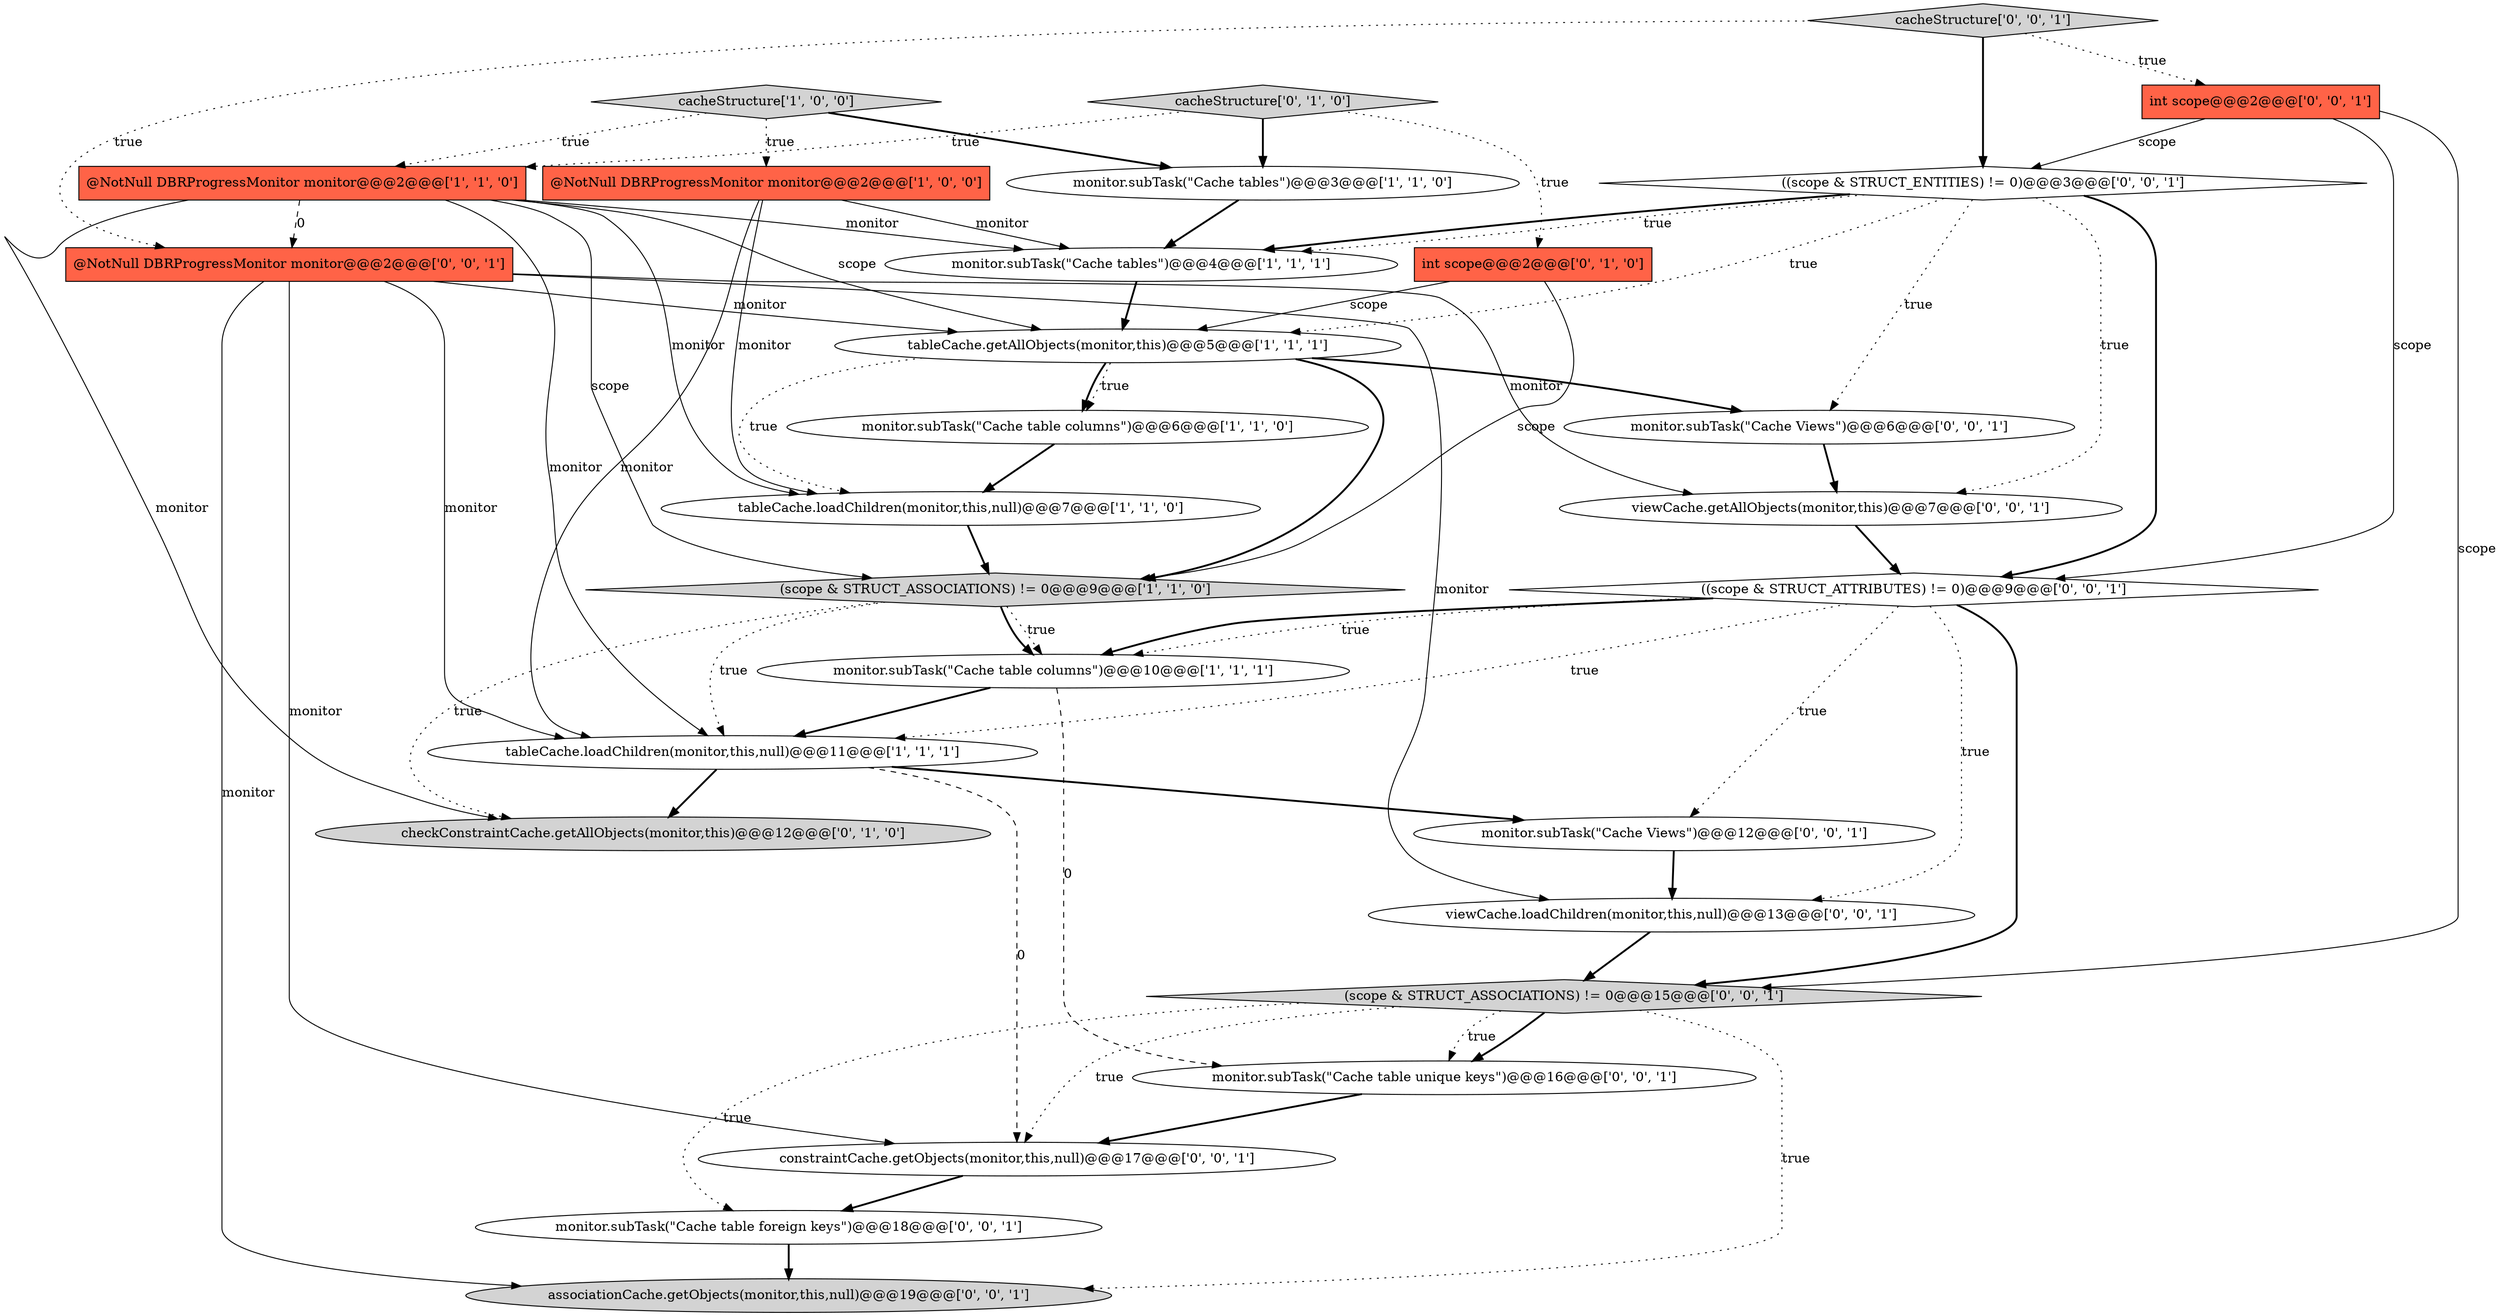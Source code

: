 digraph {
3 [style = filled, label = "@NotNull DBRProgressMonitor monitor@@@2@@@['1', '0', '0']", fillcolor = tomato, shape = box image = "AAA0AAABBB1BBB"];
5 [style = filled, label = "(scope & STRUCT_ASSOCIATIONS) != 0@@@9@@@['1', '1', '0']", fillcolor = lightgray, shape = diamond image = "AAA0AAABBB1BBB"];
13 [style = filled, label = "cacheStructure['0', '1', '0']", fillcolor = lightgray, shape = diamond image = "AAA0AAABBB2BBB"];
1 [style = filled, label = "tableCache.loadChildren(monitor,this,null)@@@11@@@['1', '1', '1']", fillcolor = white, shape = ellipse image = "AAA0AAABBB1BBB"];
23 [style = filled, label = "@NotNull DBRProgressMonitor monitor@@@2@@@['0', '0', '1']", fillcolor = tomato, shape = box image = "AAA0AAABBB3BBB"];
19 [style = filled, label = "((scope & STRUCT_ENTITIES) != 0)@@@3@@@['0', '0', '1']", fillcolor = white, shape = diamond image = "AAA0AAABBB3BBB"];
7 [style = filled, label = "@NotNull DBRProgressMonitor monitor@@@2@@@['1', '1', '0']", fillcolor = tomato, shape = box image = "AAA0AAABBB1BBB"];
8 [style = filled, label = "tableCache.getAllObjects(monitor,this)@@@5@@@['1', '1', '1']", fillcolor = white, shape = ellipse image = "AAA0AAABBB1BBB"];
24 [style = filled, label = "associationCache.getObjects(monitor,this,null)@@@19@@@['0', '0', '1']", fillcolor = lightgray, shape = ellipse image = "AAA0AAABBB3BBB"];
10 [style = filled, label = "monitor.subTask(\"Cache tables\")@@@3@@@['1', '1', '0']", fillcolor = white, shape = ellipse image = "AAA0AAABBB1BBB"];
22 [style = filled, label = "(scope & STRUCT_ASSOCIATIONS) != 0@@@15@@@['0', '0', '1']", fillcolor = lightgray, shape = diamond image = "AAA0AAABBB3BBB"];
6 [style = filled, label = "monitor.subTask(\"Cache tables\")@@@4@@@['1', '1', '1']", fillcolor = white, shape = ellipse image = "AAA0AAABBB1BBB"];
9 [style = filled, label = "monitor.subTask(\"Cache table columns\")@@@6@@@['1', '1', '0']", fillcolor = white, shape = ellipse image = "AAA0AAABBB1BBB"];
0 [style = filled, label = "cacheStructure['1', '0', '0']", fillcolor = lightgray, shape = diamond image = "AAA0AAABBB1BBB"];
11 [style = filled, label = "int scope@@@2@@@['0', '1', '0']", fillcolor = tomato, shape = box image = "AAA0AAABBB2BBB"];
15 [style = filled, label = "constraintCache.getObjects(monitor,this,null)@@@17@@@['0', '0', '1']", fillcolor = white, shape = ellipse image = "AAA0AAABBB3BBB"];
14 [style = filled, label = "int scope@@@2@@@['0', '0', '1']", fillcolor = tomato, shape = box image = "AAA0AAABBB3BBB"];
2 [style = filled, label = "tableCache.loadChildren(monitor,this,null)@@@7@@@['1', '1', '0']", fillcolor = white, shape = ellipse image = "AAA0AAABBB1BBB"];
18 [style = filled, label = "monitor.subTask(\"Cache table unique keys\")@@@16@@@['0', '0', '1']", fillcolor = white, shape = ellipse image = "AAA0AAABBB3BBB"];
26 [style = filled, label = "monitor.subTask(\"Cache table foreign keys\")@@@18@@@['0', '0', '1']", fillcolor = white, shape = ellipse image = "AAA0AAABBB3BBB"];
16 [style = filled, label = "monitor.subTask(\"Cache Views\")@@@6@@@['0', '0', '1']", fillcolor = white, shape = ellipse image = "AAA0AAABBB3BBB"];
12 [style = filled, label = "checkConstraintCache.getAllObjects(monitor,this)@@@12@@@['0', '1', '0']", fillcolor = lightgray, shape = ellipse image = "AAA1AAABBB2BBB"];
21 [style = filled, label = "viewCache.loadChildren(monitor,this,null)@@@13@@@['0', '0', '1']", fillcolor = white, shape = ellipse image = "AAA0AAABBB3BBB"];
27 [style = filled, label = "cacheStructure['0', '0', '1']", fillcolor = lightgray, shape = diamond image = "AAA0AAABBB3BBB"];
4 [style = filled, label = "monitor.subTask(\"Cache table columns\")@@@10@@@['1', '1', '1']", fillcolor = white, shape = ellipse image = "AAA0AAABBB1BBB"];
20 [style = filled, label = "monitor.subTask(\"Cache Views\")@@@12@@@['0', '0', '1']", fillcolor = white, shape = ellipse image = "AAA0AAABBB3BBB"];
25 [style = filled, label = "viewCache.getAllObjects(monitor,this)@@@7@@@['0', '0', '1']", fillcolor = white, shape = ellipse image = "AAA0AAABBB3BBB"];
17 [style = filled, label = "((scope & STRUCT_ATTRIBUTES) != 0)@@@9@@@['0', '0', '1']", fillcolor = white, shape = diamond image = "AAA0AAABBB3BBB"];
8->16 [style = bold, label=""];
11->5 [style = solid, label="scope"];
14->22 [style = solid, label="scope"];
11->8 [style = solid, label="scope"];
26->24 [style = bold, label=""];
23->21 [style = solid, label="monitor"];
8->9 [style = bold, label=""];
19->6 [style = bold, label=""];
7->2 [style = solid, label="monitor"];
8->5 [style = bold, label=""];
10->6 [style = bold, label=""];
21->22 [style = bold, label=""];
27->14 [style = dotted, label="true"];
7->5 [style = solid, label="scope"];
17->1 [style = dotted, label="true"];
7->1 [style = solid, label="monitor"];
16->25 [style = bold, label=""];
7->12 [style = solid, label="monitor"];
23->15 [style = solid, label="monitor"];
2->5 [style = bold, label=""];
1->12 [style = bold, label=""];
0->7 [style = dotted, label="true"];
3->6 [style = solid, label="monitor"];
13->11 [style = dotted, label="true"];
9->2 [style = bold, label=""];
0->3 [style = dotted, label="true"];
5->4 [style = dotted, label="true"];
3->2 [style = solid, label="monitor"];
3->1 [style = solid, label="monitor"];
8->9 [style = dotted, label="true"];
8->2 [style = dotted, label="true"];
5->12 [style = dotted, label="true"];
17->4 [style = dotted, label="true"];
25->17 [style = bold, label=""];
23->24 [style = solid, label="monitor"];
6->8 [style = bold, label=""];
19->8 [style = dotted, label="true"];
5->4 [style = bold, label=""];
4->1 [style = bold, label=""];
0->10 [style = bold, label=""];
7->8 [style = solid, label="scope"];
17->4 [style = bold, label=""];
20->21 [style = bold, label=""];
19->16 [style = dotted, label="true"];
7->23 [style = dashed, label="0"];
23->25 [style = solid, label="monitor"];
22->24 [style = dotted, label="true"];
17->20 [style = dotted, label="true"];
15->26 [style = bold, label=""];
7->6 [style = solid, label="monitor"];
19->17 [style = bold, label=""];
22->18 [style = bold, label=""];
1->15 [style = dashed, label="0"];
19->25 [style = dotted, label="true"];
22->26 [style = dotted, label="true"];
23->1 [style = solid, label="monitor"];
27->23 [style = dotted, label="true"];
27->19 [style = bold, label=""];
17->21 [style = dotted, label="true"];
17->22 [style = bold, label=""];
5->1 [style = dotted, label="true"];
4->18 [style = dashed, label="0"];
13->10 [style = bold, label=""];
1->20 [style = bold, label=""];
19->6 [style = dotted, label="true"];
22->18 [style = dotted, label="true"];
14->19 [style = solid, label="scope"];
23->8 [style = solid, label="monitor"];
13->7 [style = dotted, label="true"];
14->17 [style = solid, label="scope"];
22->15 [style = dotted, label="true"];
18->15 [style = bold, label=""];
}
